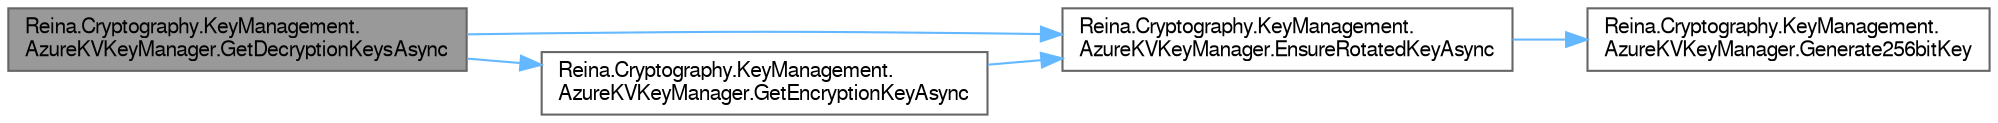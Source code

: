 digraph "Reina.Cryptography.KeyManagement.AzureKVKeyManager.GetDecryptionKeysAsync"
{
 // LATEX_PDF_SIZE
  bgcolor="transparent";
  edge [fontname=FreeSans,fontsize=10,labelfontname=FreeSans,labelfontsize=10];
  node [fontname=FreeSans,fontsize=10,shape=box,height=0.2,width=0.4];
  rankdir="LR";
  Node1 [id="Node000001",label="Reina.Cryptography.KeyManagement.\lAzureKVKeyManager.GetDecryptionKeysAsync",height=0.2,width=0.4,color="gray40", fillcolor="grey60", style="filled", fontcolor="black",tooltip="Asynchronously retrieves an encryption key from Azure Key Vault or the local cache."];
  Node1 -> Node2 [id="edge1_Node000001_Node000002",color="steelblue1",style="solid",tooltip=" "];
  Node2 [id="Node000002",label="Reina.Cryptography.KeyManagement.\lAzureKVKeyManager.EnsureRotatedKeyAsync",height=0.2,width=0.4,color="grey40", fillcolor="white", style="filled",URL="$class_reina_1_1_cryptography_1_1_key_management_1_1_azure_k_v_key_manager.html#abca540502dc71b012ede463584bf63f2",tooltip="Ensures that a cryptographic key is present and rotated if necessary based on the configured threshol..."];
  Node2 -> Node3 [id="edge2_Node000002_Node000003",color="steelblue1",style="solid",tooltip=" "];
  Node3 [id="Node000003",label="Reina.Cryptography.KeyManagement.\lAzureKVKeyManager.Generate256bitKey",height=0.2,width=0.4,color="grey40", fillcolor="white", style="filled",URL="$class_reina_1_1_cryptography_1_1_key_management_1_1_azure_k_v_key_manager.html#aa6d24f34039e3f3a396f2d00c5beeaaa",tooltip="Generates a new 256-bit cryptographic key."];
  Node1 -> Node4 [id="edge3_Node000001_Node000004",color="steelblue1",style="solid",tooltip=" "];
  Node4 [id="Node000004",label="Reina.Cryptography.KeyManagement.\lAzureKVKeyManager.GetEncryptionKeyAsync",height=0.2,width=0.4,color="grey40", fillcolor="white", style="filled",URL="$class_reina_1_1_cryptography_1_1_key_management_1_1_azure_k_v_key_manager.html#a8cc7bef1fdb0aba8eb4bab50d5cbb023",tooltip="Asynchronously retrieves an encryption key from Azure Key Vault or the local cache."];
  Node4 -> Node2 [id="edge4_Node000004_Node000002",color="steelblue1",style="solid",tooltip=" "];
}
